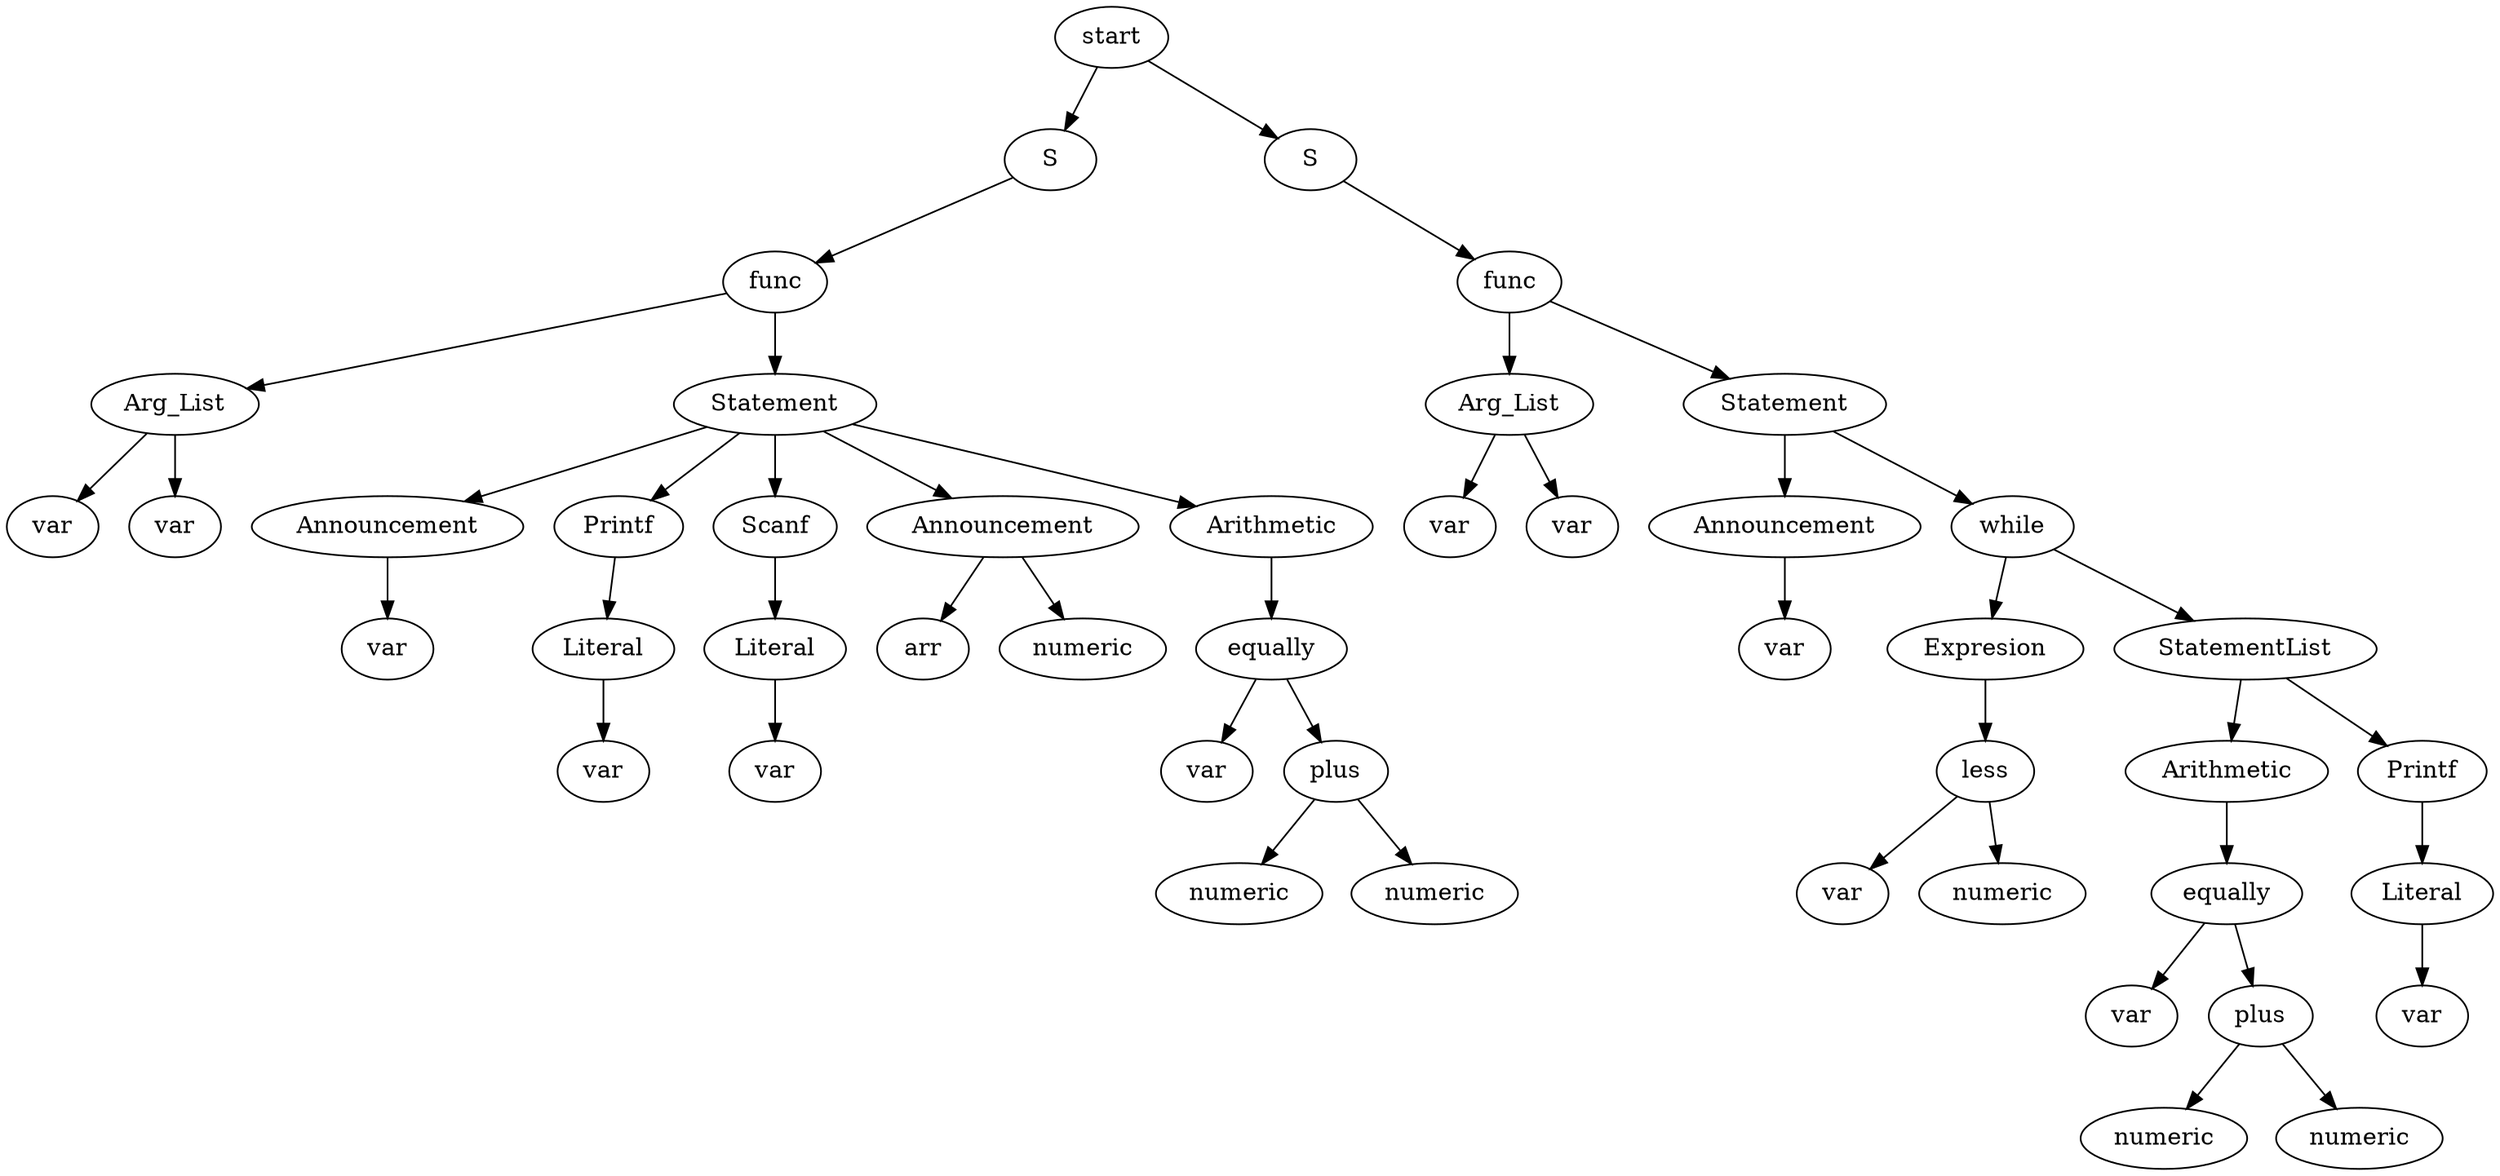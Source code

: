digraph {
	"node1"[label=start]
	"node1"->"node2"
	"node2"[label=S]
	"node2"->"node3"
	"node3"[label=func]
	"node3"->"node4"
	"node4"[label=Arg_List]
	"node4"->"node5"
	"node5"[label=var]
	"node4"->"node6"
	"node6"[label=var]
	"node3"->"node7"
	"node7"[label=Statement]
	"node7"->"node8"
	"node8"[label=Announcement]
	"node8"->"node9"
	"node9"[label=var]
	"node7"->"node10"
	"node10"[label=Printf]
	"node10"->"node11"
	"node11"[label=Literal]
	"node11"->"node12"
	"node12"[label=var]
	"node7"->"node13"
	"node13"[label=Scanf]
	"node13"->"node14"
	"node14"[label=Literal]
	"node14"->"node15"
	"node15"[label=var]
	"node7"->"node16"
	"node16"[label=Announcement]
	"node16"->"node17"
	"node17"[label=arr]
	"node16"->"node18"
	"node18"[label=numeric]
	"node7"->"node20"
	"node20"[label=Arithmetic]
	"node20"->"node21"
	"node21"[label=equally]
	"node21"->"node19"
	"node19"[label=var]
	"node21"->"node23"
	"node23"[label=plus]
	"node23"->"node22"
	"node22"[label=numeric]
	"node23"->"node24"
	"node24"[label=numeric]
	"node1"->"node25"
	"node25"[label=S]
	"node25"->"node26"
	"node26"[label=func]
	"node26"->"node27"
	"node27"[label=Arg_List]
	"node27"->"node28"
	"node28"[label=var]
	"node27"->"node29"
	"node29"[label=var]
	"node26"->"node30"
	"node30"[label=Statement]
	"node30"->"node31"
	"node31"[label=Announcement]
	"node31"->"node32"
	"node32"[label=var]
	"node30"->"node33"
	"node33"[label=while]
	"node33"->"node34"
	"node34"[label=Expresion]
	"node34"->"node36"
	"node36"[label=less]
	"node36"->"node35"
	"node35"[label=var]
	"node36"->"node37"
	"node37"[label=numeric]
	"node33"->"node38"
	"node38"[label=StatementList]
	"node38"->"node40"
	"node40"[label=Arithmetic]
	"node40"->"node41"
	"node41"[label=equally]
	"node41"->"node39"
	"node39"[label=var]
	"node41"->"node43"
	"node43"[label=plus]
	"node43"->"node42"
	"node42"[label=numeric]
	"node43"->"node44"
	"node44"[label=numeric]
	"node38"->"node45"
	"node45"[label=Printf]
	"node45"->"node46"
	"node46"[label=Literal]
	"node46"->"node47"
	"node47"[label=var]
}
